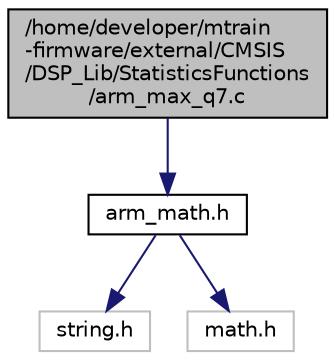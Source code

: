 digraph "/home/developer/mtrain-firmware/external/CMSIS/DSP_Lib/StatisticsFunctions/arm_max_q7.c"
{
  edge [fontname="Helvetica",fontsize="10",labelfontname="Helvetica",labelfontsize="10"];
  node [fontname="Helvetica",fontsize="10",shape=record];
  Node0 [label="/home/developer/mtrain\l-firmware/external/CMSIS\l/DSP_Lib/StatisticsFunctions\l/arm_max_q7.c",height=0.2,width=0.4,color="black", fillcolor="grey75", style="filled", fontcolor="black"];
  Node0 -> Node1 [color="midnightblue",fontsize="10",style="solid",fontname="Helvetica"];
  Node1 [label="arm_math.h",height=0.2,width=0.4,color="black", fillcolor="white", style="filled",URL="$arm__math_8h.html"];
  Node1 -> Node2 [color="midnightblue",fontsize="10",style="solid",fontname="Helvetica"];
  Node2 [label="string.h",height=0.2,width=0.4,color="grey75", fillcolor="white", style="filled"];
  Node1 -> Node3 [color="midnightblue",fontsize="10",style="solid",fontname="Helvetica"];
  Node3 [label="math.h",height=0.2,width=0.4,color="grey75", fillcolor="white", style="filled"];
}

